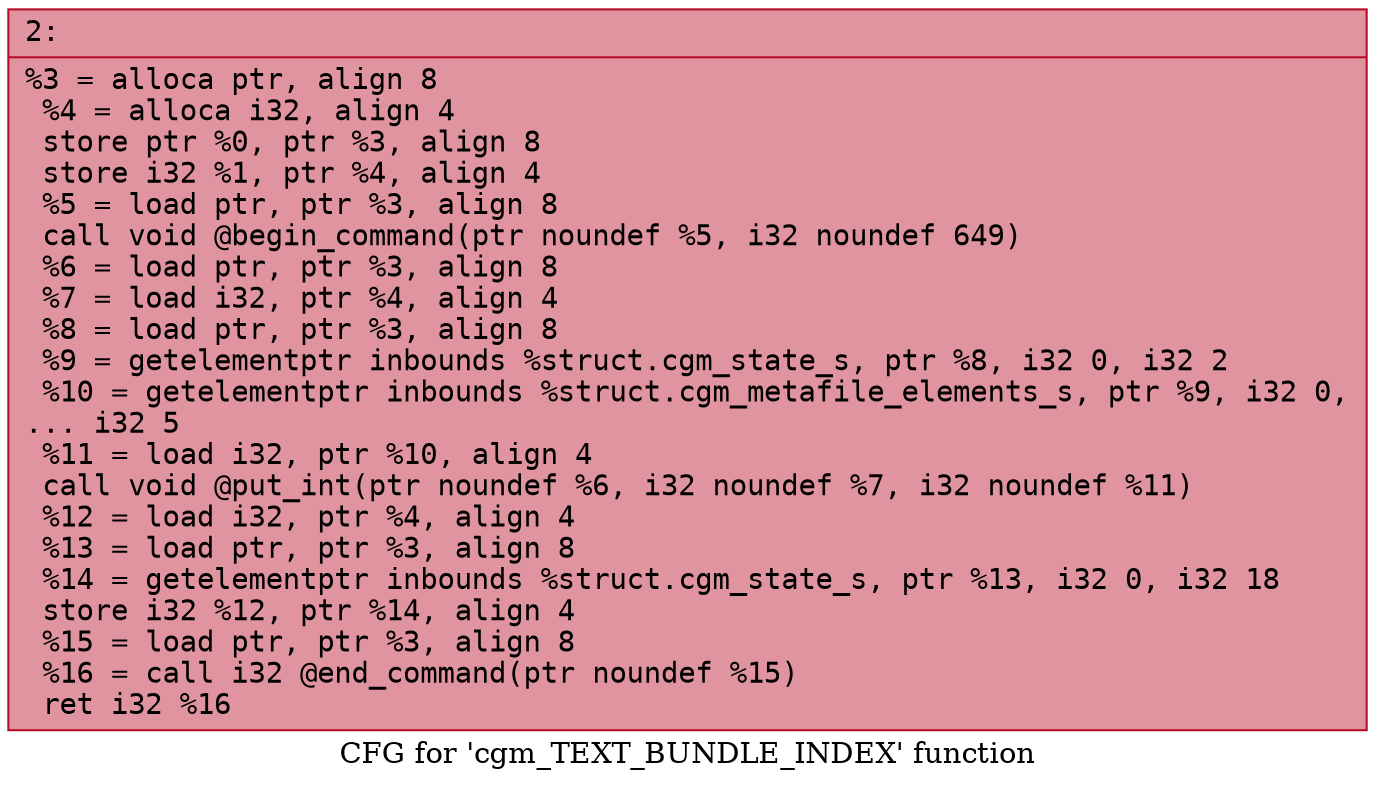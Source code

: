 digraph "CFG for 'cgm_TEXT_BUNDLE_INDEX' function" {
	label="CFG for 'cgm_TEXT_BUNDLE_INDEX' function";

	Node0x6000024c1590 [shape=record,color="#b70d28ff", style=filled, fillcolor="#b70d2870" fontname="Courier",label="{2:\l|  %3 = alloca ptr, align 8\l  %4 = alloca i32, align 4\l  store ptr %0, ptr %3, align 8\l  store i32 %1, ptr %4, align 4\l  %5 = load ptr, ptr %3, align 8\l  call void @begin_command(ptr noundef %5, i32 noundef 649)\l  %6 = load ptr, ptr %3, align 8\l  %7 = load i32, ptr %4, align 4\l  %8 = load ptr, ptr %3, align 8\l  %9 = getelementptr inbounds %struct.cgm_state_s, ptr %8, i32 0, i32 2\l  %10 = getelementptr inbounds %struct.cgm_metafile_elements_s, ptr %9, i32 0,\l... i32 5\l  %11 = load i32, ptr %10, align 4\l  call void @put_int(ptr noundef %6, i32 noundef %7, i32 noundef %11)\l  %12 = load i32, ptr %4, align 4\l  %13 = load ptr, ptr %3, align 8\l  %14 = getelementptr inbounds %struct.cgm_state_s, ptr %13, i32 0, i32 18\l  store i32 %12, ptr %14, align 4\l  %15 = load ptr, ptr %3, align 8\l  %16 = call i32 @end_command(ptr noundef %15)\l  ret i32 %16\l}"];
}
